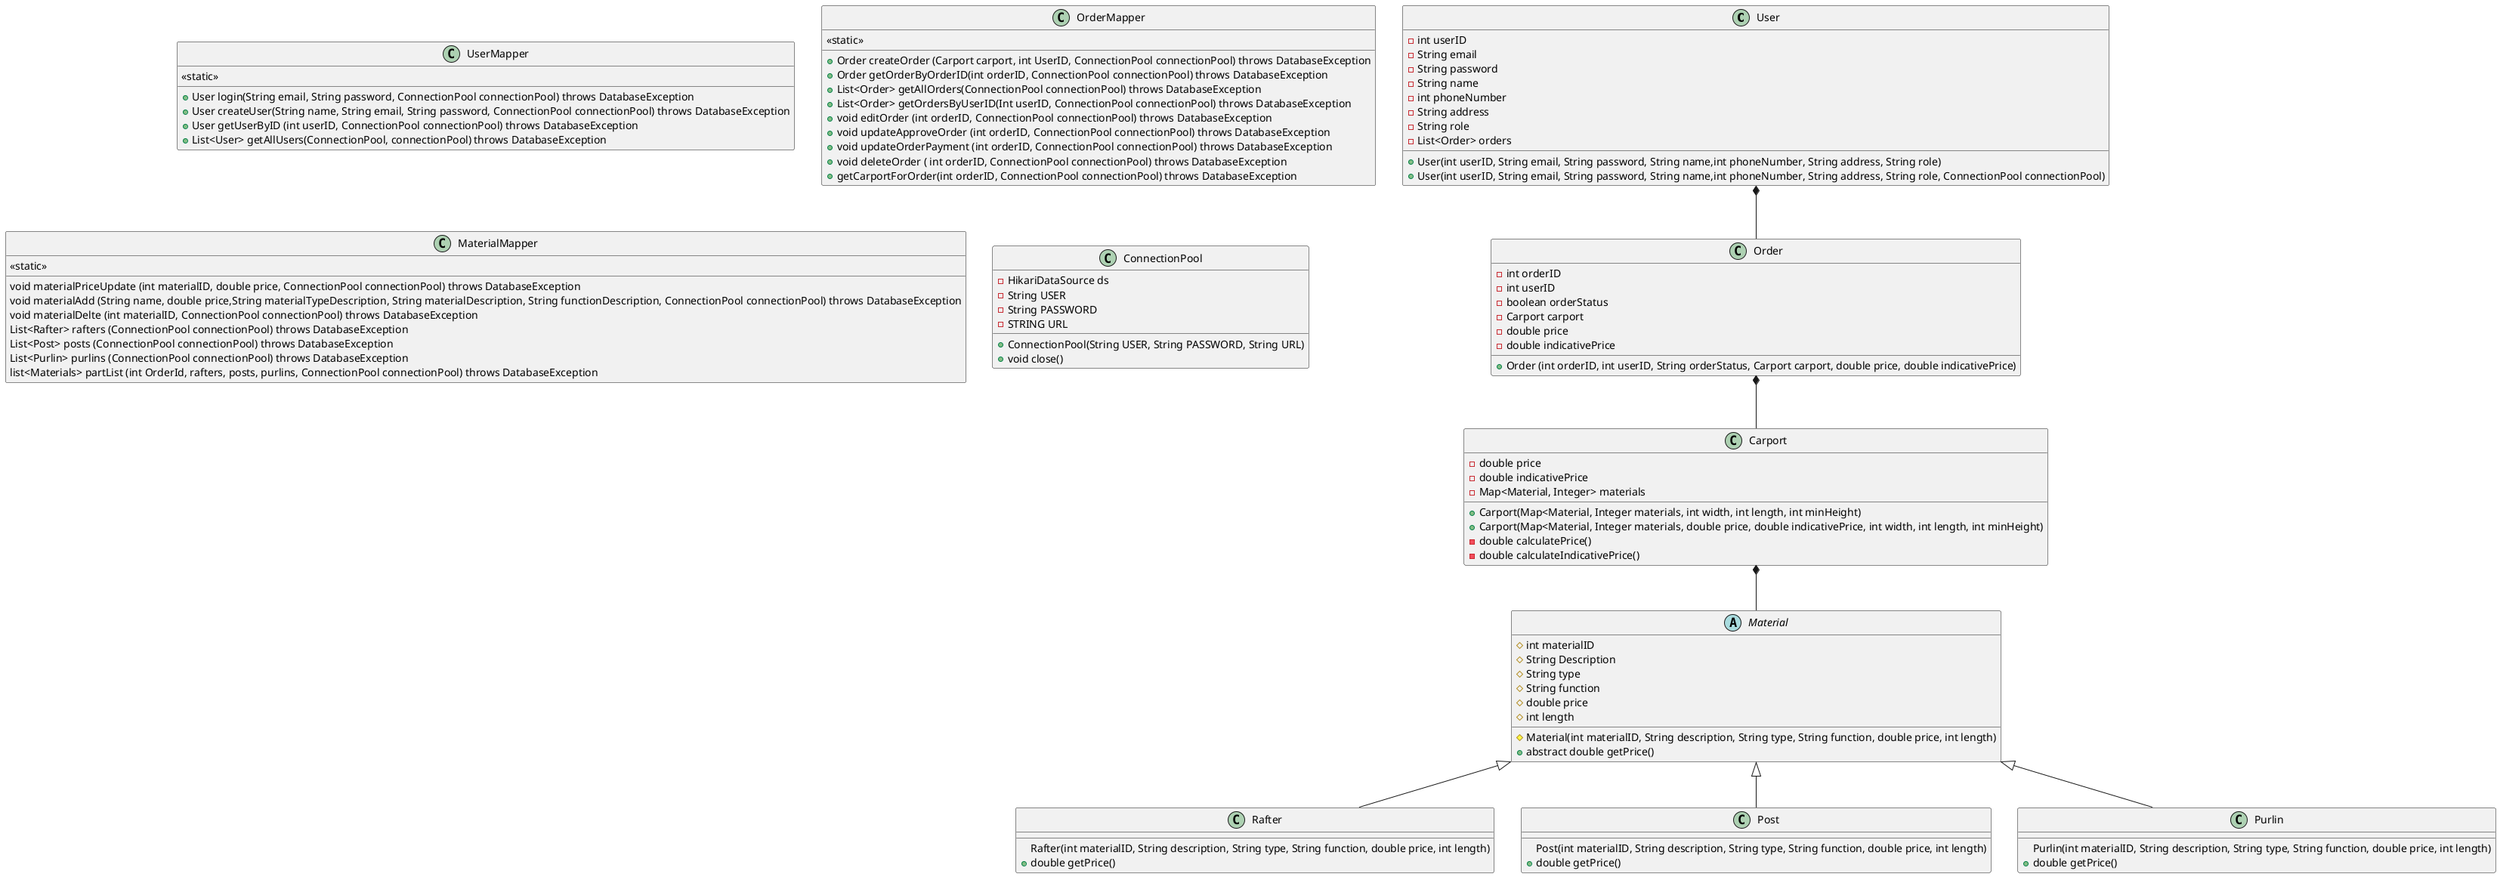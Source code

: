 @startuml

Class User {
- int userID
- String email
- String password
- String name
- int phoneNumber
- String address
- String role
- List<Order> orders

+ User(int userID, String email, String password, String name,int phoneNumber, String address, String role)
+ User(int userID, String email, String password, String name,int phoneNumber, String address, String role, ConnectionPool connectionPool)
}

Class Order{
- int orderID
- int userID
- boolean orderStatus
- Carport carport
- double price
- double indicativePrice

+ Order (int orderID, int userID, String orderStatus, Carport carport, double price, double indicativePrice)
}

Class Carport{
- double price
- double indicativePrice
- Map<Material, Integer> materials

+ Carport(Map<Material, Integer materials, int width, int length, int minHeight)
+ Carport(Map<Material, Integer materials, double price, double indicativePrice, int width, int length, int minHeight)
- double calculatePrice()
- double calculateIndicativePrice()
}

Abstract Class Material{
# int materialID
# String Description
# String type
# String function
# double price
# int length

# Material(int materialID, String description, String type, String function, double price, int length)
+ abstract double getPrice()
}

Class Rafter{
Rafter(int materialID, String description, String type, String function, double price, int length)
+ double getPrice()
}

Class Post{
Post(int materialID, String description, String type, String function, double price, int length)
+ double getPrice()
}

Class Purlin{
Purlin(int materialID, String description, String type, String function, double price, int length)
+ double getPrice()
}


class UserMapper{
<<static>>
+ User login(String email, String password, ConnectionPool connectionPool) throws DatabaseException
+ User createUser(String name, String email, String password, ConnectionPool connectionPool) throws DatabaseException
+ User getUserByID (int userID, ConnectionPool connectionPool) throws DatabaseException
+ List<User> getAllUsers(ConnectionPool, connectionPool) throws DatabaseException
}

class OrderMapper{
<<static>>
+ Order createOrder (Carport carport, int UserID, ConnectionPool connectionPool) throws DatabaseException
+ Order getOrderByOrderID(int orderID, ConnectionPool connectionPool) throws DatabaseException
+ List<Order> getAllOrders(ConnectionPool connectionPool) throws DatabaseException
+ List<Order> getOrdersByUserID(Int userID, ConnectionPool connectionPool) throws DatabaseException
+ void editOrder (int orderID, ConnectionPool connectionPool) throws DatabaseException
+ void updateApproveOrder (int orderID, ConnectionPool connectionPool) throws DatabaseException
+ void updateOrderPayment (int orderID, ConnectionPool connectionPool) throws DatabaseException
+ void deleteOrder ( int orderID, ConnectionPool connectionPool) throws DatabaseException
+ getCarportForOrder(int orderID, ConnectionPool connectionPool) throws DatabaseException
}

class MaterialMapper{
<<static>>
void materialPriceUpdate (int materialID, double price, ConnectionPool connectionPool) throws DatabaseException
void materialAdd (String name, double price,String materialTypeDescription, String materialDescription, String functionDescription, ConnectionPool connectionPool) throws DatabaseException
void materialDelte (int materialID, ConnectionPool connectionPool) throws DatabaseException
List<Rafter> rafters (ConnectionPool connectionPool) throws DatabaseException
List<Post> posts (ConnectionPool connectionPool) throws DatabaseException
List<Purlin> purlins (ConnectionPool connectionPool) throws DatabaseException
list<Materials> partList (int OrderId, rafters, posts, purlins, ConnectionPool connectionPool) throws DatabaseException
}

class ConnectionPool{
- HikariDataSource ds
- String USER
- String PASSWORD
- STRING URL
+ ConnectionPool(String USER, String PASSWORD, String URL)
+ void close()
}

User *-- Order
Order *-- Carport
Carport *-- Material
Material <|-- Rafter
Material <|-- Post
Material <|-- Purlin












@enduml